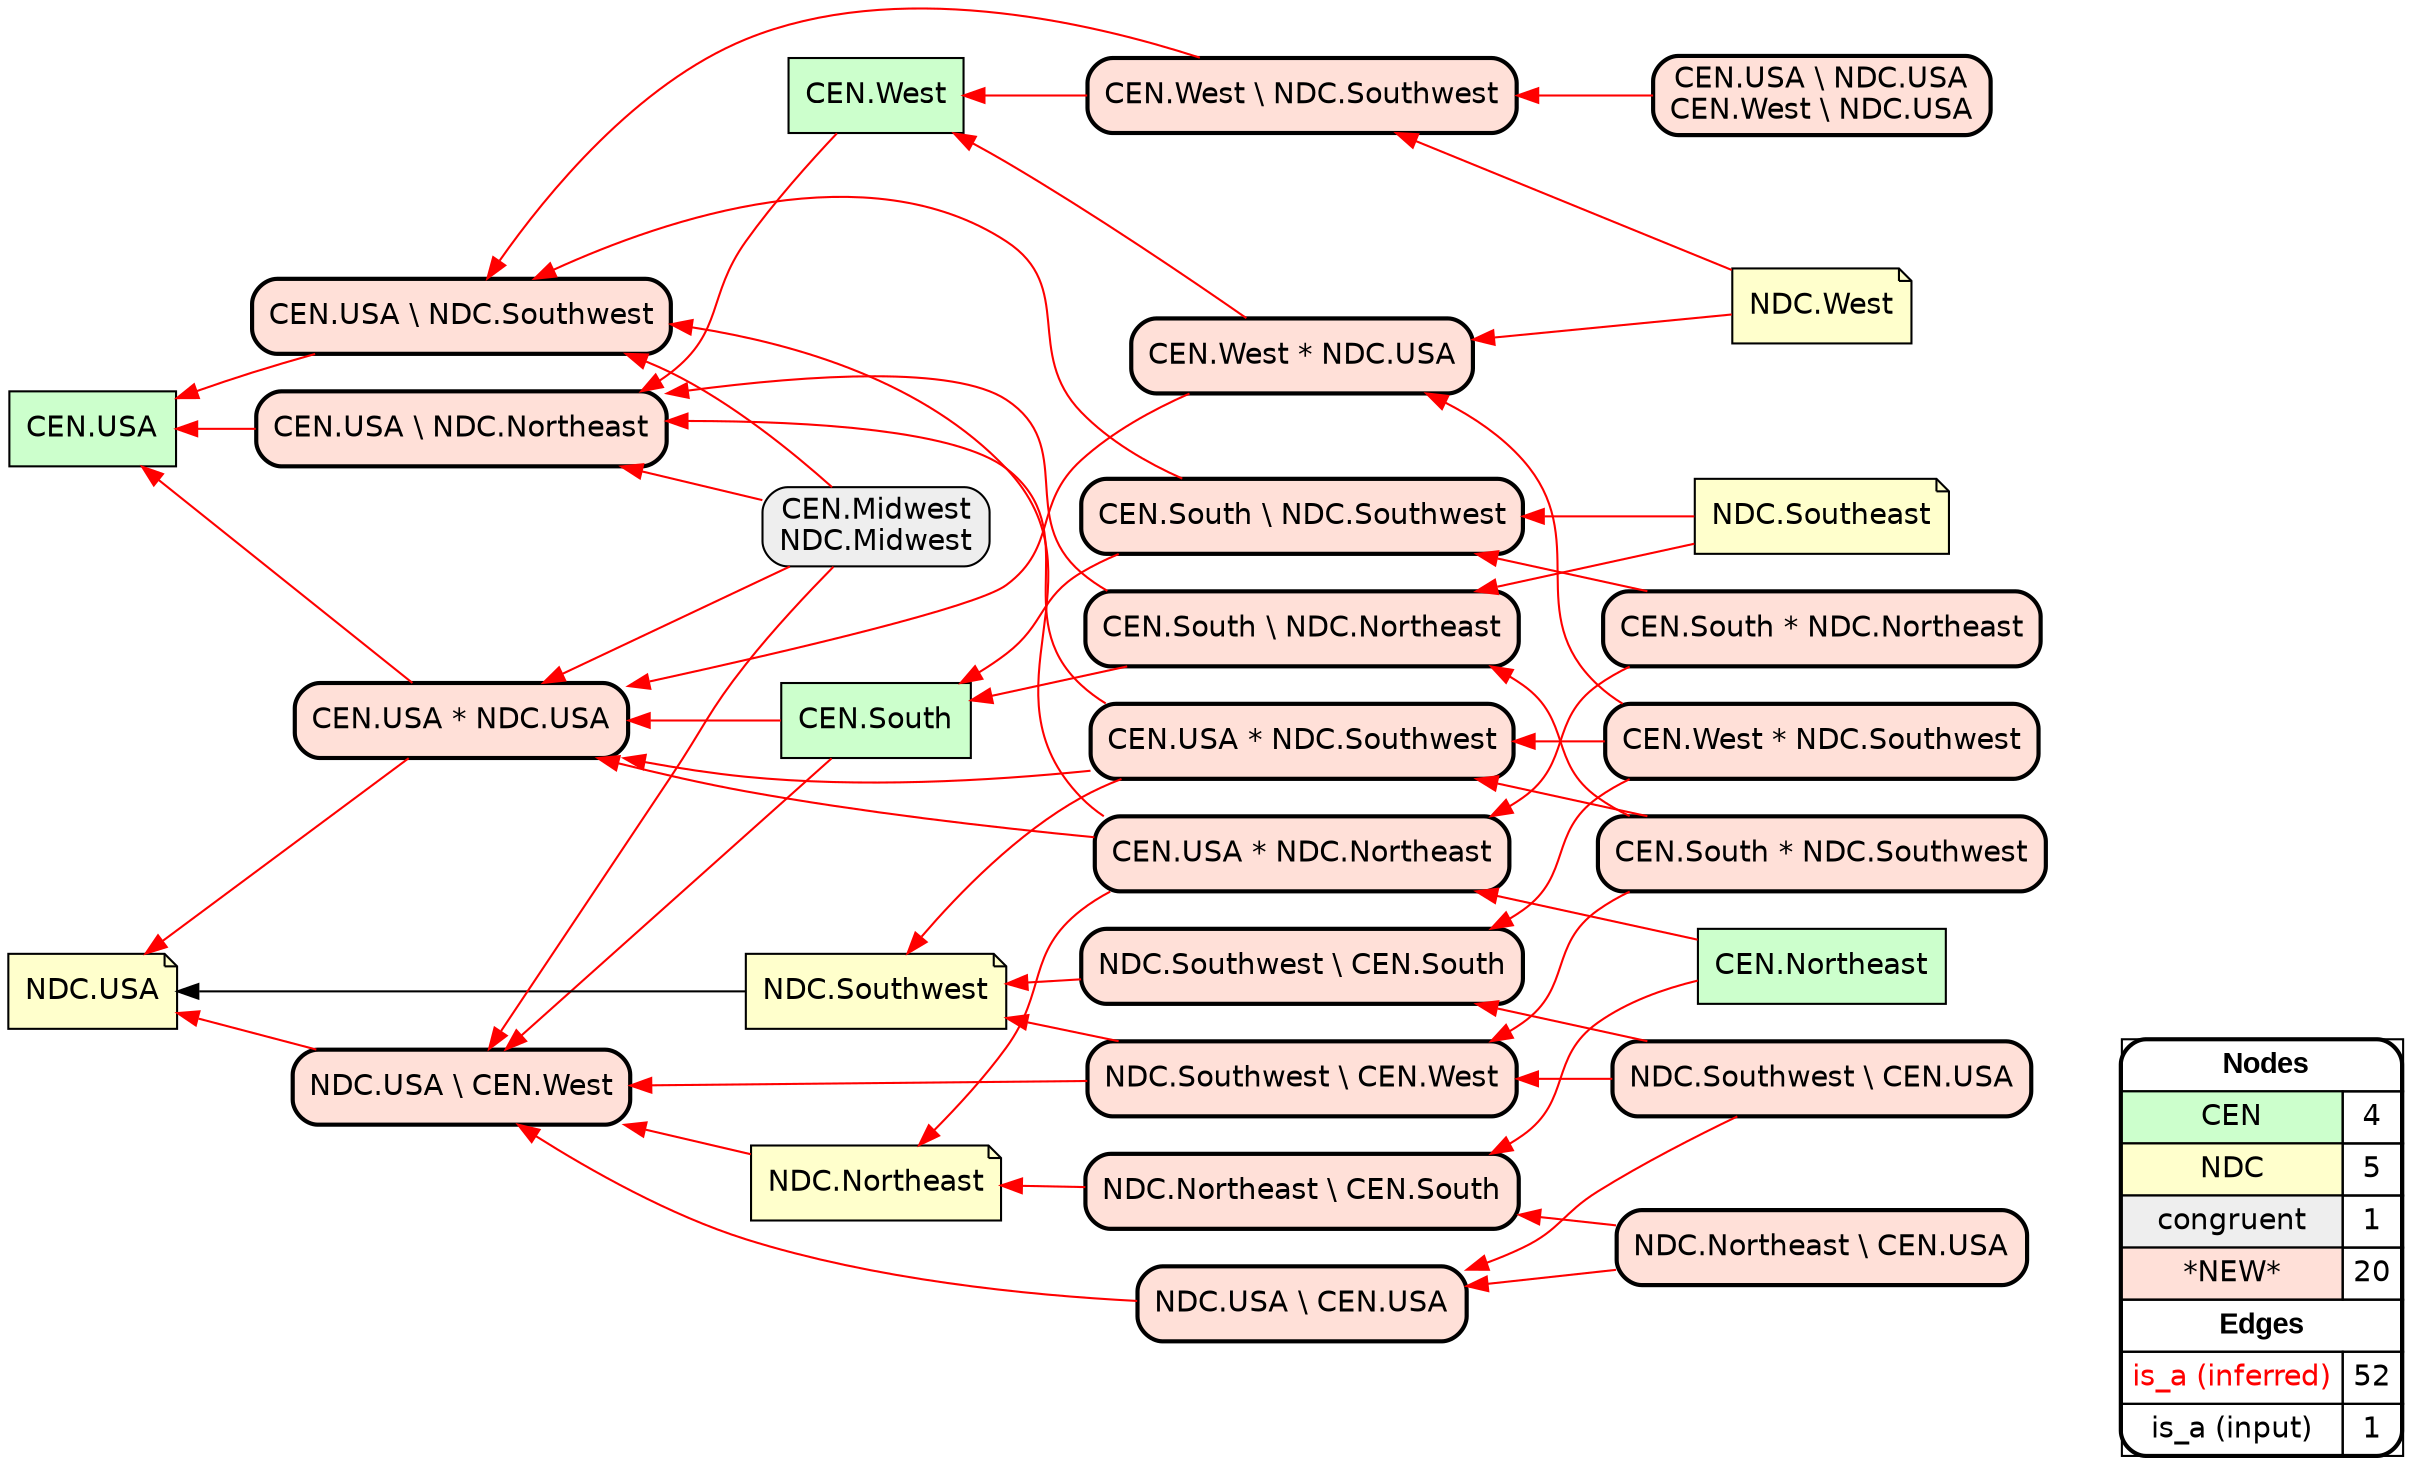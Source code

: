 digraph{
rankdir=RL
node[shape=box style=filled fillcolor="#CCFFCC" fontname="helvetica"] 
"CEN.USA"
"CEN.West"
"CEN.Northeast"
"CEN.South"
node[shape=note style=filled fillcolor="#FFFFCC" fontname="helvetica"] 
"NDC.Southwest"
"NDC.USA"
"NDC.Southeast"
"NDC.West"
"NDC.Northeast"
node[shape=box style="filled,rounded" fillcolor="#EEEEEE" fontname="helvetica"] 
"CEN.Midwest\nNDC.Midwest"
node[shape=box style="filled,rounded,bold" fillcolor="#FFE0D8" fontname="helvetica"] 
"CEN.South \\ NDC.Northeast"
"NDC.USA \\ CEN.West"
"CEN.South \\ NDC.Southwest"
"CEN.West * NDC.Southwest"
"NDC.Southwest \\ CEN.West"
"CEN.USA \\ NDC.Southwest"
"CEN.USA \\ NDC.Northeast"
"NDC.Southwest \\ CEN.USA"
"CEN.USA * NDC.USA"
"NDC.Northeast \\ CEN.South"
"CEN.USA * NDC.Northeast"
"NDC.USA \\ CEN.USA"
"CEN.West * NDC.USA"
"NDC.Southwest \\ CEN.South"
"CEN.USA * NDC.Southwest"
"CEN.South * NDC.Southwest"
"CEN.West \\ NDC.Southwest"
"CEN.South * NDC.Northeast"
"CEN.USA \\ NDC.USA\nCEN.West \\ NDC.USA"
"NDC.Northeast \\ CEN.USA"
edge[arrowhead=normal style=dotted color="#000000" constraint=true penwidth=1]
edge[arrowhead=normal style=solid color="#FF0000" constraint=true penwidth=1]
"CEN.USA * NDC.Southwest" -> "NDC.Southwest"
"CEN.South \\ NDC.Southwest" -> "CEN.USA \\ NDC.Southwest"
"CEN.USA * NDC.Northeast" -> "NDC.Northeast"
"NDC.Northeast \\ CEN.USA" -> "NDC.Northeast \\ CEN.South"
"CEN.USA \\ NDC.USA\nCEN.West \\ NDC.USA" -> "CEN.West \\ NDC.Southwest"
"CEN.West * NDC.USA" -> "CEN.USA * NDC.USA"
"CEN.South * NDC.Southwest" -> "NDC.Southwest \\ CEN.West"
"CEN.South * NDC.Northeast" -> "CEN.USA * NDC.Northeast"
"CEN.USA * NDC.USA" -> "NDC.USA"
"CEN.Northeast" -> "CEN.USA * NDC.Northeast"
"CEN.Midwest\nNDC.Midwest" -> "CEN.USA \\ NDC.Southwest"
"CEN.South" -> "CEN.USA * NDC.USA"
"CEN.West" -> "CEN.USA \\ NDC.Northeast"
"CEN.South * NDC.Southwest" -> "CEN.USA * NDC.Southwest"
"CEN.West \\ NDC.Southwest" -> "CEN.USA \\ NDC.Southwest"
"CEN.USA \\ NDC.Southwest" -> "CEN.USA"
"NDC.Northeast \\ CEN.South" -> "NDC.Northeast"
"NDC.Southwest \\ CEN.USA" -> "NDC.Southwest \\ CEN.South"
"CEN.USA * NDC.USA" -> "CEN.USA"
"CEN.USA * NDC.Northeast" -> "CEN.USA * NDC.USA"
"CEN.South \\ NDC.Northeast" -> "CEN.South"
"CEN.West * NDC.Southwest" -> "CEN.USA * NDC.Southwest"
"CEN.Midwest\nNDC.Midwest" -> "CEN.USA * NDC.USA"
"NDC.Southeast" -> "CEN.South \\ NDC.Northeast"
"CEN.USA * NDC.Northeast" -> "CEN.USA \\ NDC.Southwest"
"NDC.Southwest \\ CEN.USA" -> "NDC.Southwest \\ CEN.West"
"CEN.South * NDC.Southwest" -> "CEN.South \\ NDC.Northeast"
"NDC.Northeast \\ CEN.USA" -> "NDC.USA \\ CEN.USA"
"CEN.West \\ NDC.Southwest" -> "CEN.West"
"NDC.Southeast" -> "CEN.South \\ NDC.Southwest"
"NDC.Southwest \\ CEN.West" -> "NDC.Southwest"
"NDC.USA \\ CEN.USA" -> "NDC.USA \\ CEN.West"
"CEN.USA * NDC.Southwest" -> "CEN.USA * NDC.USA"
"CEN.South" -> "NDC.USA \\ CEN.West"
"NDC.Southwest \\ CEN.USA" -> "NDC.USA \\ CEN.USA"
"CEN.West * NDC.Southwest" -> "NDC.Southwest \\ CEN.South"
"CEN.USA \\ NDC.Northeast" -> "CEN.USA"
"CEN.South \\ NDC.Southwest" -> "CEN.South"
"CEN.West * NDC.Southwest" -> "CEN.West * NDC.USA"
"NDC.USA \\ CEN.West" -> "NDC.USA"
"CEN.Midwest\nNDC.Midwest" -> "CEN.USA \\ NDC.Northeast"
"CEN.West * NDC.USA" -> "CEN.West"
"NDC.Southwest \\ CEN.South" -> "NDC.Southwest"
"CEN.South \\ NDC.Northeast" -> "CEN.USA \\ NDC.Northeast"
"CEN.USA * NDC.Southwest" -> "CEN.USA \\ NDC.Northeast"
"CEN.Northeast" -> "NDC.Northeast \\ CEN.South"
"NDC.Northeast" -> "NDC.USA \\ CEN.West"
"NDC.West" -> "CEN.West \\ NDC.Southwest"
"CEN.South * NDC.Northeast" -> "CEN.South \\ NDC.Southwest"
"NDC.West" -> "CEN.West * NDC.USA"
"CEN.Midwest\nNDC.Midwest" -> "NDC.USA \\ CEN.West"
"NDC.Southwest \\ CEN.West" -> "NDC.USA \\ CEN.West"
edge[arrowhead=normal style=solid color="#000000" constraint=true penwidth=1]
"NDC.Southwest" -> "NDC.USA"
node[shape=box] 
{rank=source Legend [fillcolor= white margin=0 label=< 
 <TABLE BORDER="0" CELLBORDER="1" CELLSPACING="0" CELLPADDING="4"> 
<TR> <TD COLSPAN="2"><font face="Arial Black"> Nodes</font></TD> </TR> 
<TR> 
 <TD bgcolor="#CCFFCC" fontname="helvetica">CEN</TD> 
 <TD>4</TD> 
 </TR> 
<TR> 
 <TD bgcolor="#FFFFCC" fontname="helvetica">NDC</TD> 
 <TD>5</TD> 
 </TR> 
<TR> 
 <TD bgcolor="#EEEEEE" fontname="helvetica">congruent</TD> 
 <TD>1</TD> 
 </TR> 
<TR> 
 <TD bgcolor="#FFE0D8" fontname="helvetica">*NEW*</TD> 
 <TD>20</TD> 
 </TR> 
<TR> <TD COLSPAN="2"><font face = "Arial Black"> Edges </font></TD> </TR> 
<TR> 
 <TD><font color ="#FF0000">is_a (inferred)</font></TD><TD>52</TD>
</TR>
<TR> 
 <TD><font color ="#000000">is_a (input)</font></TD><TD>1</TD>
</TR>
</TABLE> 
 >] } 
}